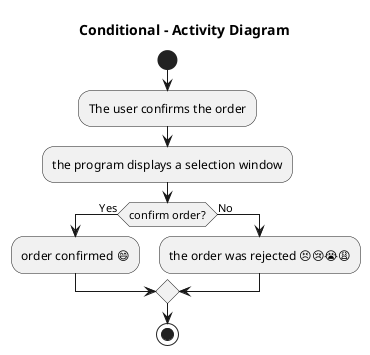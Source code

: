 @startuml

title Conditional - Activity Diagram 

start

:The user confirms the order;
:the program displays a selection window;

if (confirm order?) then (Yes)
  :order confirmed 😄;
else (No)
  :the order was rejected 😣😢😭😩;
endif

stop

@enduml
